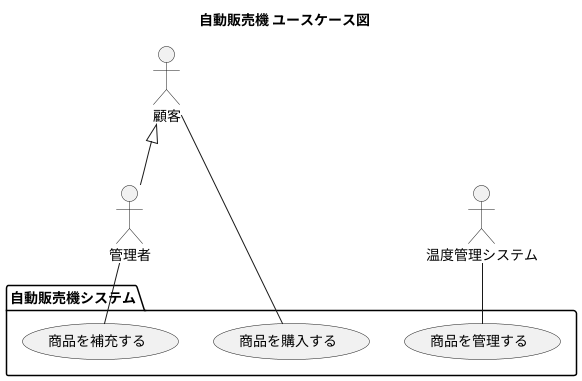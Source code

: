 @startuml
title 自動販売機 ユースケース図

actor 顧客 as customer
actor 管理者 as admin
actor 温度管理システム as thersys

package "自動販売機システム" {
    usecase (商品を購入する) as buy
    usecase (商品を補充する) as supply
    usecase (商品を管理する) as thermana
}

customer <|-- admin

customer -- buy
admin -- supply
thersys -- thermana

@enduml

